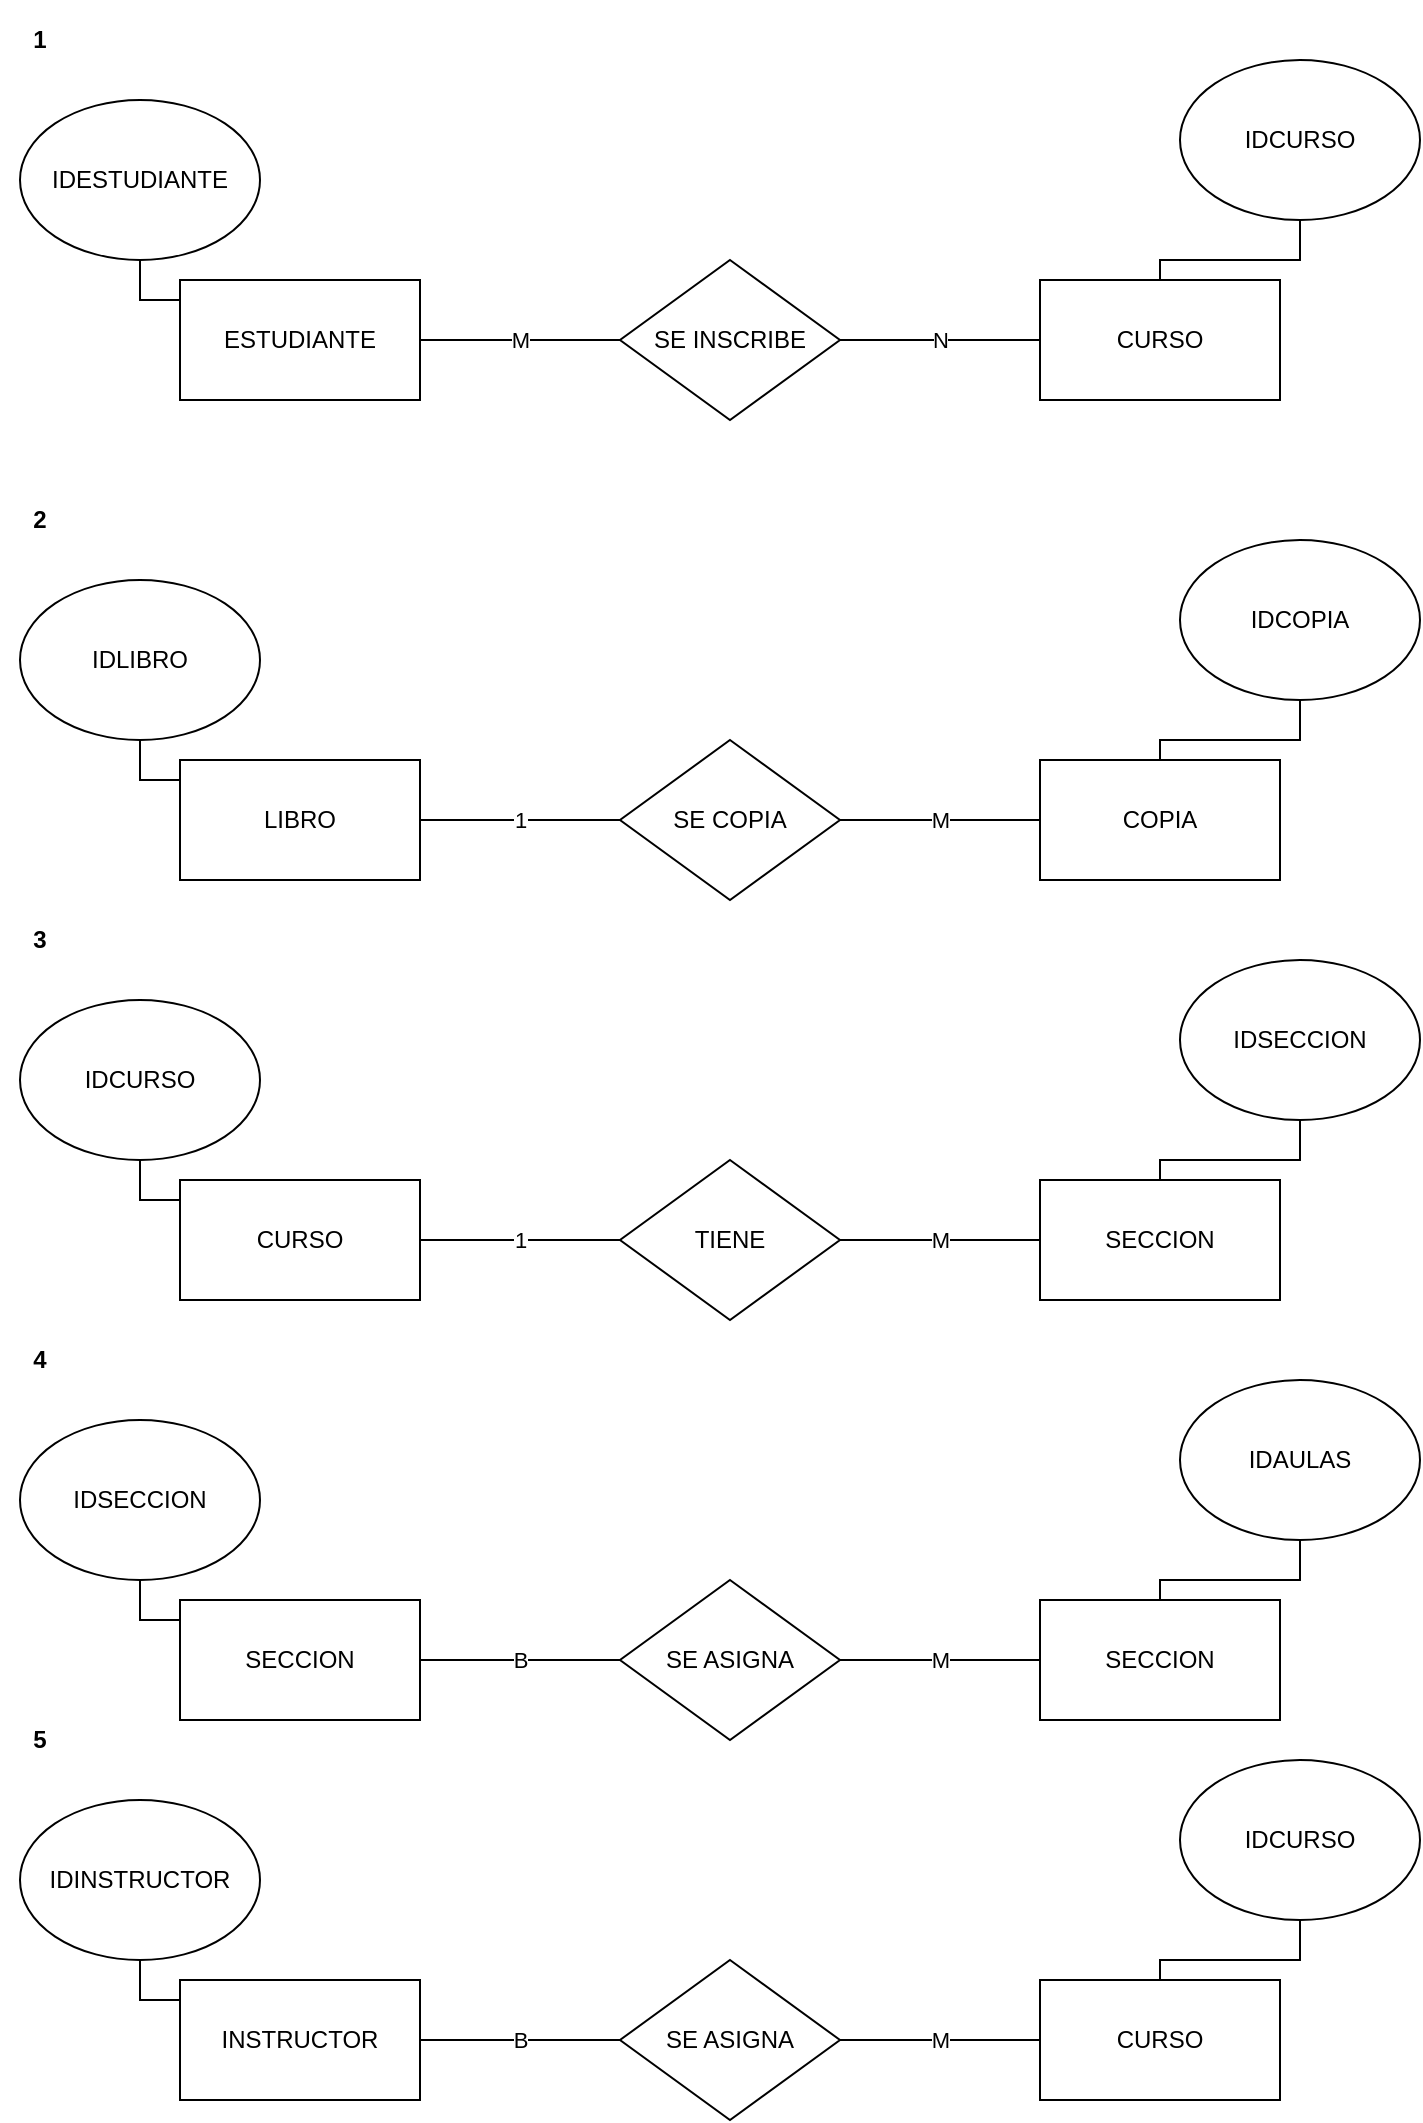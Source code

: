 <mxfile version="14.3.0" type="github">
  <diagram id="R2lEEEUBdFMjLlhIrx00" name="Page-1">
    <mxGraphModel dx="868" dy="520" grid="1" gridSize="10" guides="1" tooltips="1" connect="1" arrows="1" fold="1" page="1" pageScale="1" pageWidth="850" pageHeight="1100" math="0" shadow="0" extFonts="Permanent Marker^https://fonts.googleapis.com/css?family=Permanent+Marker">
      <root>
        <mxCell id="0" />
        <mxCell id="1" parent="0" />
        <mxCell id="UFklC3_tIFrhamS6I9IV-12" value="" style="edgeStyle=orthogonalEdgeStyle;rounded=0;orthogonalLoop=1;jettySize=auto;html=1;" edge="1" parent="1" source="UFklC3_tIFrhamS6I9IV-6" target="UFklC3_tIFrhamS6I9IV-7">
          <mxGeometry relative="1" as="geometry" />
        </mxCell>
        <mxCell id="UFklC3_tIFrhamS6I9IV-6" value="IDESTUDIANTE" style="ellipse;whiteSpace=wrap;html=1;" vertex="1" parent="1">
          <mxGeometry x="30" y="90" width="120" height="80" as="geometry" />
        </mxCell>
        <mxCell id="UFklC3_tIFrhamS6I9IV-13" value="M" style="edgeStyle=orthogonalEdgeStyle;rounded=0;orthogonalLoop=1;jettySize=auto;html=1;entryX=0;entryY=0.5;entryDx=0;entryDy=0;endArrow=none;endFill=0;" edge="1" parent="1" source="UFklC3_tIFrhamS6I9IV-7" target="UFklC3_tIFrhamS6I9IV-8">
          <mxGeometry relative="1" as="geometry" />
        </mxCell>
        <mxCell id="UFklC3_tIFrhamS6I9IV-7" value="ESTUDIANTE" style="rounded=0;whiteSpace=wrap;html=1;" vertex="1" parent="1">
          <mxGeometry x="110" y="180" width="120" height="60" as="geometry" />
        </mxCell>
        <mxCell id="UFklC3_tIFrhamS6I9IV-15" value="N" style="edgeStyle=orthogonalEdgeStyle;rounded=0;orthogonalLoop=1;jettySize=auto;html=1;exitX=1;exitY=0.5;exitDx=0;exitDy=0;entryX=0;entryY=0.5;entryDx=0;entryDy=0;endArrow=none;endFill=0;" edge="1" parent="1" source="UFklC3_tIFrhamS6I9IV-8" target="UFklC3_tIFrhamS6I9IV-9">
          <mxGeometry relative="1" as="geometry" />
        </mxCell>
        <mxCell id="UFklC3_tIFrhamS6I9IV-8" value="SE INSCRIBE" style="rhombus;whiteSpace=wrap;html=1;" vertex="1" parent="1">
          <mxGeometry x="330" y="170" width="110" height="80" as="geometry" />
        </mxCell>
        <mxCell id="UFklC3_tIFrhamS6I9IV-9" value="CURSO" style="rounded=0;whiteSpace=wrap;html=1;" vertex="1" parent="1">
          <mxGeometry x="540" y="180" width="120" height="60" as="geometry" />
        </mxCell>
        <mxCell id="UFklC3_tIFrhamS6I9IV-16" style="edgeStyle=orthogonalEdgeStyle;rounded=0;orthogonalLoop=1;jettySize=auto;html=1;exitX=0.5;exitY=1;exitDx=0;exitDy=0;endArrow=none;endFill=0;" edge="1" parent="1" source="UFklC3_tIFrhamS6I9IV-10" target="UFklC3_tIFrhamS6I9IV-9">
          <mxGeometry relative="1" as="geometry" />
        </mxCell>
        <mxCell id="UFklC3_tIFrhamS6I9IV-10" value="IDCURSO" style="ellipse;whiteSpace=wrap;html=1;" vertex="1" parent="1">
          <mxGeometry x="610" y="70" width="120" height="80" as="geometry" />
        </mxCell>
        <mxCell id="UFklC3_tIFrhamS6I9IV-11" value="1" style="text;html=1;strokeColor=none;fillColor=none;align=center;verticalAlign=middle;whiteSpace=wrap;rounded=0;fontStyle=1" vertex="1" parent="1">
          <mxGeometry x="20" y="40" width="40" height="40" as="geometry" />
        </mxCell>
        <mxCell id="UFklC3_tIFrhamS6I9IV-17" value="" style="edgeStyle=orthogonalEdgeStyle;rounded=0;orthogonalLoop=1;jettySize=auto;html=1;" edge="1" parent="1" source="UFklC3_tIFrhamS6I9IV-18" target="UFklC3_tIFrhamS6I9IV-20">
          <mxGeometry relative="1" as="geometry" />
        </mxCell>
        <mxCell id="UFklC3_tIFrhamS6I9IV-18" value="IDLIBRO" style="ellipse;whiteSpace=wrap;html=1;" vertex="1" parent="1">
          <mxGeometry x="30" y="330" width="120" height="80" as="geometry" />
        </mxCell>
        <mxCell id="UFklC3_tIFrhamS6I9IV-19" value="1" style="edgeStyle=orthogonalEdgeStyle;rounded=0;orthogonalLoop=1;jettySize=auto;html=1;entryX=0;entryY=0.5;entryDx=0;entryDy=0;endArrow=none;endFill=0;" edge="1" parent="1" source="UFklC3_tIFrhamS6I9IV-20" target="UFklC3_tIFrhamS6I9IV-22">
          <mxGeometry relative="1" as="geometry">
            <Array as="points">
              <mxPoint x="280" y="450" />
              <mxPoint x="280" y="450" />
            </Array>
          </mxGeometry>
        </mxCell>
        <mxCell id="UFklC3_tIFrhamS6I9IV-20" value="LIBRO" style="rounded=0;whiteSpace=wrap;html=1;" vertex="1" parent="1">
          <mxGeometry x="110" y="420" width="120" height="60" as="geometry" />
        </mxCell>
        <mxCell id="UFklC3_tIFrhamS6I9IV-21" value="M" style="edgeStyle=orthogonalEdgeStyle;rounded=0;orthogonalLoop=1;jettySize=auto;html=1;exitX=1;exitY=0.5;exitDx=0;exitDy=0;entryX=0;entryY=0.5;entryDx=0;entryDy=0;endArrow=none;endFill=0;" edge="1" parent="1" source="UFklC3_tIFrhamS6I9IV-22" target="UFklC3_tIFrhamS6I9IV-23">
          <mxGeometry relative="1" as="geometry" />
        </mxCell>
        <mxCell id="UFklC3_tIFrhamS6I9IV-22" value="SE COPIA" style="rhombus;whiteSpace=wrap;html=1;" vertex="1" parent="1">
          <mxGeometry x="330" y="410" width="110" height="80" as="geometry" />
        </mxCell>
        <mxCell id="UFklC3_tIFrhamS6I9IV-23" value="COPIA" style="rounded=0;whiteSpace=wrap;html=1;" vertex="1" parent="1">
          <mxGeometry x="540" y="420" width="120" height="60" as="geometry" />
        </mxCell>
        <mxCell id="UFklC3_tIFrhamS6I9IV-24" style="edgeStyle=orthogonalEdgeStyle;rounded=0;orthogonalLoop=1;jettySize=auto;html=1;exitX=0.5;exitY=1;exitDx=0;exitDy=0;endArrow=none;endFill=0;" edge="1" parent="1" source="UFklC3_tIFrhamS6I9IV-25" target="UFklC3_tIFrhamS6I9IV-23">
          <mxGeometry relative="1" as="geometry" />
        </mxCell>
        <mxCell id="UFklC3_tIFrhamS6I9IV-25" value="IDCOPIA" style="ellipse;whiteSpace=wrap;html=1;" vertex="1" parent="1">
          <mxGeometry x="610" y="310" width="120" height="80" as="geometry" />
        </mxCell>
        <mxCell id="UFklC3_tIFrhamS6I9IV-26" value="2" style="text;html=1;strokeColor=none;fillColor=none;align=center;verticalAlign=middle;whiteSpace=wrap;rounded=0;fontStyle=1" vertex="1" parent="1">
          <mxGeometry x="20" y="280" width="40" height="40" as="geometry" />
        </mxCell>
        <mxCell id="UFklC3_tIFrhamS6I9IV-36" value="" style="edgeStyle=orthogonalEdgeStyle;rounded=0;orthogonalLoop=1;jettySize=auto;html=1;" edge="1" parent="1" source="UFklC3_tIFrhamS6I9IV-37" target="UFklC3_tIFrhamS6I9IV-39">
          <mxGeometry relative="1" as="geometry" />
        </mxCell>
        <mxCell id="UFklC3_tIFrhamS6I9IV-37" value="IDCURSO" style="ellipse;whiteSpace=wrap;html=1;" vertex="1" parent="1">
          <mxGeometry x="30" y="540" width="120" height="80" as="geometry" />
        </mxCell>
        <mxCell id="UFklC3_tIFrhamS6I9IV-38" value="1" style="edgeStyle=orthogonalEdgeStyle;rounded=0;orthogonalLoop=1;jettySize=auto;html=1;entryX=0;entryY=0.5;entryDx=0;entryDy=0;endArrow=none;endFill=0;" edge="1" parent="1" source="UFklC3_tIFrhamS6I9IV-39" target="UFklC3_tIFrhamS6I9IV-41">
          <mxGeometry relative="1" as="geometry">
            <Array as="points">
              <mxPoint x="280" y="660" />
              <mxPoint x="280" y="660" />
            </Array>
          </mxGeometry>
        </mxCell>
        <mxCell id="UFklC3_tIFrhamS6I9IV-39" value="CURSO" style="rounded=0;whiteSpace=wrap;html=1;" vertex="1" parent="1">
          <mxGeometry x="110" y="630" width="120" height="60" as="geometry" />
        </mxCell>
        <mxCell id="UFklC3_tIFrhamS6I9IV-40" value="M" style="edgeStyle=orthogonalEdgeStyle;rounded=0;orthogonalLoop=1;jettySize=auto;html=1;exitX=1;exitY=0.5;exitDx=0;exitDy=0;entryX=0;entryY=0.5;entryDx=0;entryDy=0;endArrow=none;endFill=0;" edge="1" parent="1" source="UFklC3_tIFrhamS6I9IV-41" target="UFklC3_tIFrhamS6I9IV-42">
          <mxGeometry relative="1" as="geometry" />
        </mxCell>
        <mxCell id="UFklC3_tIFrhamS6I9IV-41" value="TIENE" style="rhombus;whiteSpace=wrap;html=1;" vertex="1" parent="1">
          <mxGeometry x="330" y="620" width="110" height="80" as="geometry" />
        </mxCell>
        <mxCell id="UFklC3_tIFrhamS6I9IV-42" value="SECCION" style="rounded=0;whiteSpace=wrap;html=1;" vertex="1" parent="1">
          <mxGeometry x="540" y="630" width="120" height="60" as="geometry" />
        </mxCell>
        <mxCell id="UFklC3_tIFrhamS6I9IV-43" style="edgeStyle=orthogonalEdgeStyle;rounded=0;orthogonalLoop=1;jettySize=auto;html=1;exitX=0.5;exitY=1;exitDx=0;exitDy=0;endArrow=none;endFill=0;" edge="1" parent="1" source="UFklC3_tIFrhamS6I9IV-44" target="UFklC3_tIFrhamS6I9IV-42">
          <mxGeometry relative="1" as="geometry" />
        </mxCell>
        <mxCell id="UFklC3_tIFrhamS6I9IV-44" value="IDSECCION" style="ellipse;whiteSpace=wrap;html=1;" vertex="1" parent="1">
          <mxGeometry x="610" y="520" width="120" height="80" as="geometry" />
        </mxCell>
        <mxCell id="UFklC3_tIFrhamS6I9IV-45" value="3" style="text;html=1;strokeColor=none;fillColor=none;align=center;verticalAlign=middle;whiteSpace=wrap;rounded=0;fontStyle=1" vertex="1" parent="1">
          <mxGeometry x="20" y="490" width="40" height="40" as="geometry" />
        </mxCell>
        <mxCell id="UFklC3_tIFrhamS6I9IV-46" value="" style="edgeStyle=orthogonalEdgeStyle;rounded=0;orthogonalLoop=1;jettySize=auto;html=1;" edge="1" parent="1" source="UFklC3_tIFrhamS6I9IV-47" target="UFklC3_tIFrhamS6I9IV-49">
          <mxGeometry relative="1" as="geometry" />
        </mxCell>
        <mxCell id="UFklC3_tIFrhamS6I9IV-47" value="IDSECCION" style="ellipse;whiteSpace=wrap;html=1;" vertex="1" parent="1">
          <mxGeometry x="30" y="750" width="120" height="80" as="geometry" />
        </mxCell>
        <mxCell id="UFklC3_tIFrhamS6I9IV-48" value="B" style="edgeStyle=orthogonalEdgeStyle;rounded=0;orthogonalLoop=1;jettySize=auto;html=1;entryX=0;entryY=0.5;entryDx=0;entryDy=0;endArrow=none;endFill=0;" edge="1" parent="1" source="UFklC3_tIFrhamS6I9IV-49" target="UFklC3_tIFrhamS6I9IV-51">
          <mxGeometry relative="1" as="geometry">
            <Array as="points">
              <mxPoint x="280" y="870" />
              <mxPoint x="280" y="870" />
            </Array>
          </mxGeometry>
        </mxCell>
        <mxCell id="UFklC3_tIFrhamS6I9IV-49" value="SECCION" style="rounded=0;whiteSpace=wrap;html=1;" vertex="1" parent="1">
          <mxGeometry x="110" y="840" width="120" height="60" as="geometry" />
        </mxCell>
        <mxCell id="UFklC3_tIFrhamS6I9IV-50" value="M" style="edgeStyle=orthogonalEdgeStyle;rounded=0;orthogonalLoop=1;jettySize=auto;html=1;exitX=1;exitY=0.5;exitDx=0;exitDy=0;entryX=0;entryY=0.5;entryDx=0;entryDy=0;endArrow=none;endFill=0;" edge="1" parent="1" source="UFklC3_tIFrhamS6I9IV-51" target="UFklC3_tIFrhamS6I9IV-52">
          <mxGeometry relative="1" as="geometry" />
        </mxCell>
        <mxCell id="UFklC3_tIFrhamS6I9IV-51" value="SE ASIGNA" style="rhombus;whiteSpace=wrap;html=1;" vertex="1" parent="1">
          <mxGeometry x="330" y="830" width="110" height="80" as="geometry" />
        </mxCell>
        <mxCell id="UFklC3_tIFrhamS6I9IV-52" value="SECCION" style="rounded=0;whiteSpace=wrap;html=1;" vertex="1" parent="1">
          <mxGeometry x="540" y="840" width="120" height="60" as="geometry" />
        </mxCell>
        <mxCell id="UFklC3_tIFrhamS6I9IV-53" style="edgeStyle=orthogonalEdgeStyle;rounded=0;orthogonalLoop=1;jettySize=auto;html=1;exitX=0.5;exitY=1;exitDx=0;exitDy=0;endArrow=none;endFill=0;" edge="1" parent="1" source="UFklC3_tIFrhamS6I9IV-54" target="UFklC3_tIFrhamS6I9IV-52">
          <mxGeometry relative="1" as="geometry" />
        </mxCell>
        <mxCell id="UFklC3_tIFrhamS6I9IV-54" value="IDAULAS" style="ellipse;whiteSpace=wrap;html=1;" vertex="1" parent="1">
          <mxGeometry x="610" y="730" width="120" height="80" as="geometry" />
        </mxCell>
        <mxCell id="UFklC3_tIFrhamS6I9IV-55" value="4" style="text;html=1;strokeColor=none;fillColor=none;align=center;verticalAlign=middle;whiteSpace=wrap;rounded=0;fontStyle=1" vertex="1" parent="1">
          <mxGeometry x="20" y="700" width="40" height="40" as="geometry" />
        </mxCell>
        <mxCell id="UFklC3_tIFrhamS6I9IV-56" value="" style="edgeStyle=orthogonalEdgeStyle;rounded=0;orthogonalLoop=1;jettySize=auto;html=1;" edge="1" parent="1" source="UFklC3_tIFrhamS6I9IV-57" target="UFklC3_tIFrhamS6I9IV-59">
          <mxGeometry relative="1" as="geometry" />
        </mxCell>
        <mxCell id="UFklC3_tIFrhamS6I9IV-57" value="IDINSTRUCTOR" style="ellipse;whiteSpace=wrap;html=1;" vertex="1" parent="1">
          <mxGeometry x="30" y="940" width="120" height="80" as="geometry" />
        </mxCell>
        <mxCell id="UFklC3_tIFrhamS6I9IV-58" value="B" style="edgeStyle=orthogonalEdgeStyle;rounded=0;orthogonalLoop=1;jettySize=auto;html=1;entryX=0;entryY=0.5;entryDx=0;entryDy=0;endArrow=none;endFill=0;" edge="1" parent="1" source="UFklC3_tIFrhamS6I9IV-59" target="UFklC3_tIFrhamS6I9IV-61">
          <mxGeometry relative="1" as="geometry">
            <Array as="points">
              <mxPoint x="280" y="1060" />
              <mxPoint x="280" y="1060" />
            </Array>
          </mxGeometry>
        </mxCell>
        <mxCell id="UFklC3_tIFrhamS6I9IV-59" value="INSTRUCTOR" style="rounded=0;whiteSpace=wrap;html=1;" vertex="1" parent="1">
          <mxGeometry x="110" y="1030" width="120" height="60" as="geometry" />
        </mxCell>
        <mxCell id="UFklC3_tIFrhamS6I9IV-60" value="M" style="edgeStyle=orthogonalEdgeStyle;rounded=0;orthogonalLoop=1;jettySize=auto;html=1;exitX=1;exitY=0.5;exitDx=0;exitDy=0;entryX=0;entryY=0.5;entryDx=0;entryDy=0;endArrow=none;endFill=0;" edge="1" parent="1" source="UFklC3_tIFrhamS6I9IV-61" target="UFklC3_tIFrhamS6I9IV-62">
          <mxGeometry relative="1" as="geometry" />
        </mxCell>
        <mxCell id="UFklC3_tIFrhamS6I9IV-61" value="SE ASIGNA" style="rhombus;whiteSpace=wrap;html=1;" vertex="1" parent="1">
          <mxGeometry x="330" y="1020" width="110" height="80" as="geometry" />
        </mxCell>
        <mxCell id="UFklC3_tIFrhamS6I9IV-62" value="CURSO" style="rounded=0;whiteSpace=wrap;html=1;" vertex="1" parent="1">
          <mxGeometry x="540" y="1030" width="120" height="60" as="geometry" />
        </mxCell>
        <mxCell id="UFklC3_tIFrhamS6I9IV-63" style="edgeStyle=orthogonalEdgeStyle;rounded=0;orthogonalLoop=1;jettySize=auto;html=1;exitX=0.5;exitY=1;exitDx=0;exitDy=0;endArrow=none;endFill=0;" edge="1" parent="1" source="UFklC3_tIFrhamS6I9IV-64" target="UFklC3_tIFrhamS6I9IV-62">
          <mxGeometry relative="1" as="geometry" />
        </mxCell>
        <mxCell id="UFklC3_tIFrhamS6I9IV-64" value="IDCURSO" style="ellipse;whiteSpace=wrap;html=1;" vertex="1" parent="1">
          <mxGeometry x="610" y="920" width="120" height="80" as="geometry" />
        </mxCell>
        <mxCell id="UFklC3_tIFrhamS6I9IV-65" value="5" style="text;html=1;strokeColor=none;fillColor=none;align=center;verticalAlign=middle;whiteSpace=wrap;rounded=0;fontStyle=1" vertex="1" parent="1">
          <mxGeometry x="20" y="890" width="40" height="40" as="geometry" />
        </mxCell>
      </root>
    </mxGraphModel>
  </diagram>
</mxfile>

